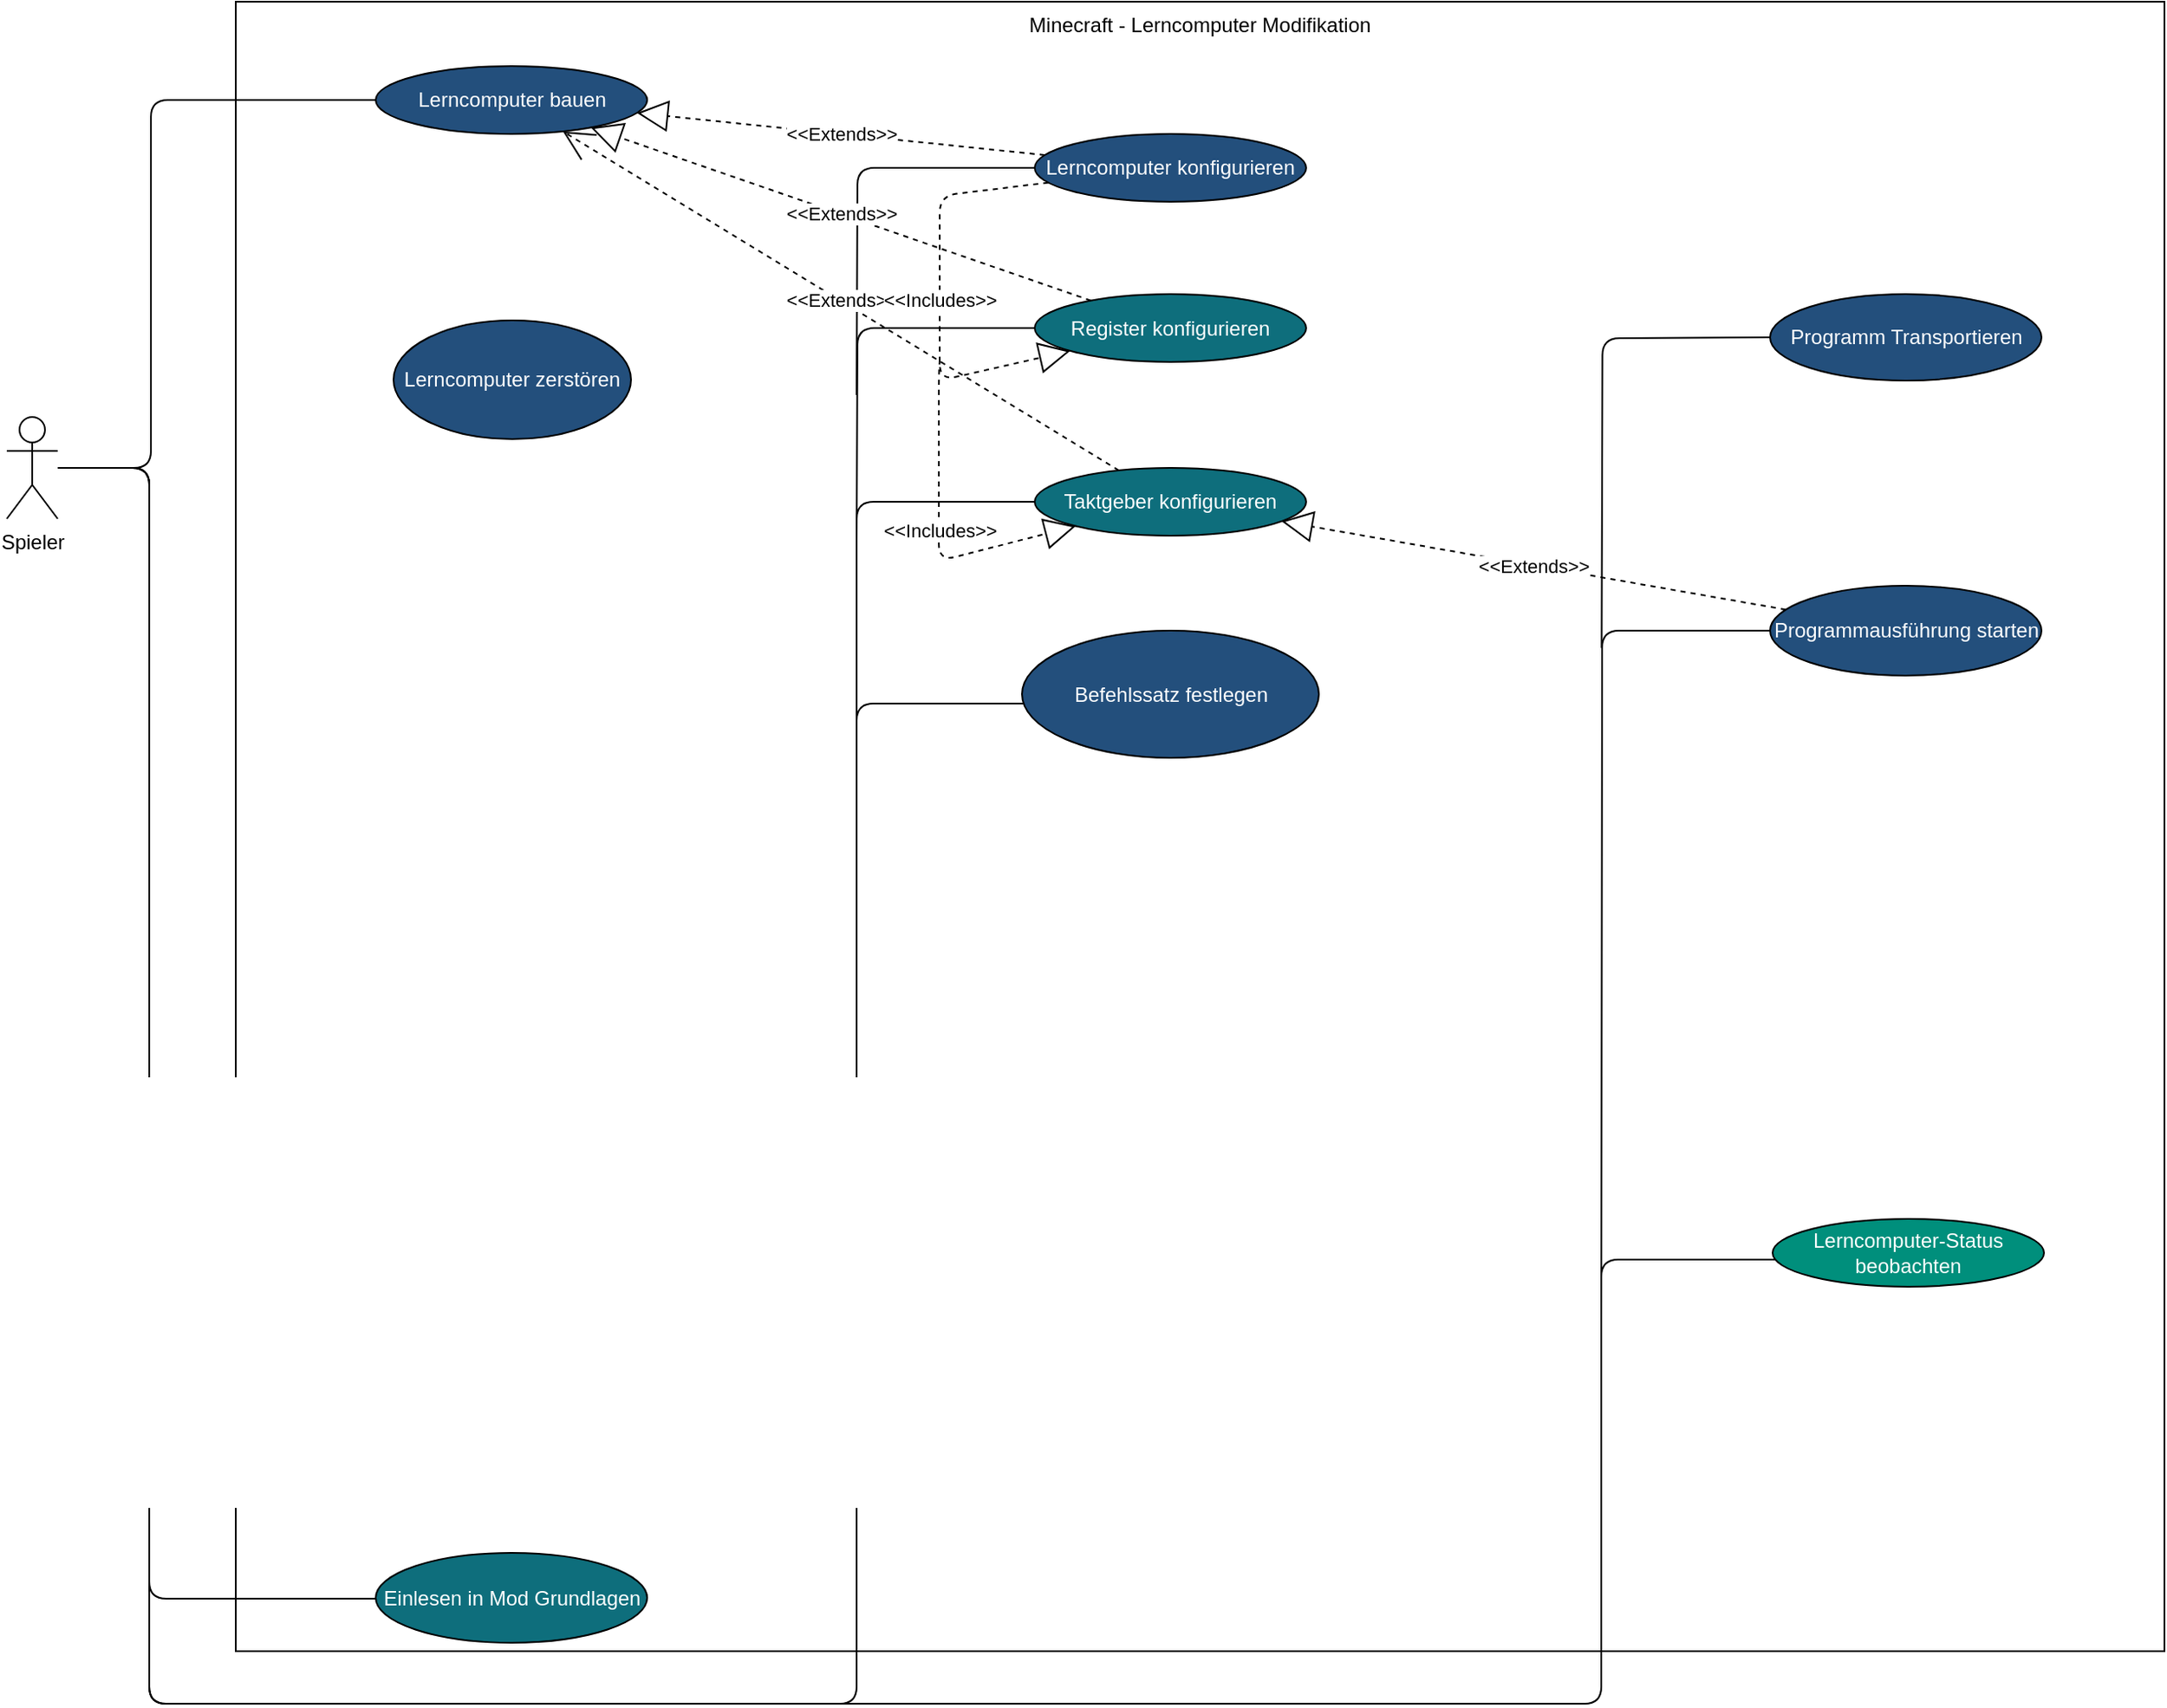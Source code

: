 <mxfile version="22.1.4" type="github">
  <diagram name="Seite-1" id="NroZgfhaD9NyDU4y-3oI">
    <mxGraphModel dx="961" dy="516" grid="1" gridSize="10" guides="1" tooltips="1" connect="1" arrows="1" fold="1" page="1" pageScale="1" pageWidth="827" pageHeight="1169" math="0" shadow="0">
      <root>
        <mxCell id="0" />
        <mxCell id="1" parent="0" />
        <mxCell id="Xgd_PEKhiGCFAb-JLPNT-1" value="Minecraft - Lerncomputer Modifikation" style="whiteSpace=wrap;html=1;fillColor=none;verticalAlign=top;" parent="1" vertex="1">
          <mxGeometry x="255" y="122" width="1137" height="973" as="geometry" />
        </mxCell>
        <mxCell id="Xgd_PEKhiGCFAb-JLPNT-2" value="Lerncomputer bauen" style="ellipse;whiteSpace=wrap;html=1;fillColor=#234F7C;fontColor=#FFFFFF;" parent="1" vertex="1">
          <mxGeometry x="337.5" y="160" width="160" height="40" as="geometry" />
        </mxCell>
        <mxCell id="Xgd_PEKhiGCFAb-JLPNT-3" style="edgeStyle=orthogonalEdgeStyle;orthogonalLoop=1;jettySize=auto;html=1;endArrow=none;endFill=0;rounded=1;" parent="1" source="Xgd_PEKhiGCFAb-JLPNT-14" target="Xgd_PEKhiGCFAb-JLPNT-2" edge="1">
          <mxGeometry relative="1" as="geometry">
            <Array as="points">
              <mxPoint x="205" y="397" />
              <mxPoint x="205" y="180" />
            </Array>
          </mxGeometry>
        </mxCell>
        <mxCell id="Xgd_PEKhiGCFAb-JLPNT-12" style="edgeStyle=orthogonalEdgeStyle;rounded=1;orthogonalLoop=1;jettySize=auto;html=1;endArrow=none;endFill=0;" parent="1" source="Xgd_PEKhiGCFAb-JLPNT-14" target="Xgd_PEKhiGCFAb-JLPNT-41" edge="1">
          <mxGeometry relative="1" as="geometry">
            <Array as="points">
              <mxPoint x="204" y="397" />
              <mxPoint x="204" y="1064" />
            </Array>
          </mxGeometry>
        </mxCell>
        <mxCell id="Xgd_PEKhiGCFAb-JLPNT-13" style="edgeStyle=orthogonalEdgeStyle;rounded=1;orthogonalLoop=1;jettySize=auto;html=1;endArrow=none;endFill=0;" parent="1" source="Xgd_PEKhiGCFAb-JLPNT-14" target="Xgd_PEKhiGCFAb-JLPNT-37" edge="1">
          <mxGeometry relative="1" as="geometry">
            <Array as="points">
              <mxPoint x="204" y="397" />
              <mxPoint x="204" y="1126" />
              <mxPoint x="1060" y="1126" />
              <mxPoint x="1060" y="864" />
            </Array>
            <mxPoint x="1159.525" y="864.0" as="targetPoint" />
          </mxGeometry>
        </mxCell>
        <mxCell id="Xgd_PEKhiGCFAb-JLPNT-14" value="Spieler" style="shape=umlActor;verticalLabelPosition=bottom;labelBackgroundColor=#ffffff;verticalAlign=top;html=1;fillColor=none;" parent="1" vertex="1">
          <mxGeometry x="120" y="367" width="30" height="60" as="geometry" />
        </mxCell>
        <mxCell id="Xgd_PEKhiGCFAb-JLPNT-23" style="edgeStyle=orthogonalEdgeStyle;rounded=1;orthogonalLoop=1;jettySize=auto;html=1;endArrow=none;endFill=0;" parent="1" source="Xgd_PEKhiGCFAb-JLPNT-24" edge="1">
          <mxGeometry relative="1" as="geometry">
            <mxPoint x="621" y="354" as="targetPoint" />
          </mxGeometry>
        </mxCell>
        <mxCell id="Xgd_PEKhiGCFAb-JLPNT-24" value="Lerncomputer konfigurieren" style="ellipse;whiteSpace=wrap;html=1;fillColor=#234f7c;fontColor=#FFFFFF;" parent="1" vertex="1">
          <mxGeometry x="726" y="200" width="160" height="40" as="geometry" />
        </mxCell>
        <mxCell id="Xgd_PEKhiGCFAb-JLPNT-27" value="Befehlssatz festlegen" style="ellipse;whiteSpace=wrap;html=1;fillColor=#234f7c;fontColor=#FFFFFF;" parent="1" vertex="1">
          <mxGeometry x="718.5" y="493" width="175" height="75" as="geometry" />
        </mxCell>
        <mxCell id="Xgd_PEKhiGCFAb-JLPNT-28" style="edgeStyle=orthogonalEdgeStyle;rounded=1;orthogonalLoop=1;jettySize=auto;html=1;endArrow=none;endFill=0;" parent="1" source="Xgd_PEKhiGCFAb-JLPNT-29" edge="1">
          <mxGeometry relative="1" as="geometry">
            <mxPoint x="621" y="591" as="targetPoint" />
            <Array as="points">
              <mxPoint x="621" y="417" />
            </Array>
          </mxGeometry>
        </mxCell>
        <mxCell id="Xgd_PEKhiGCFAb-JLPNT-29" value="Taktgeber konfigurieren" style="ellipse;whiteSpace=wrap;html=1;fillColor=#0e6e7c;fontColor=#FFFFFF;" parent="1" vertex="1">
          <mxGeometry x="726" y="397" width="160" height="40" as="geometry" />
        </mxCell>
        <mxCell id="Xgd_PEKhiGCFAb-JLPNT-30" style="edgeStyle=orthogonalEdgeStyle;rounded=1;orthogonalLoop=1;jettySize=auto;html=1;endArrow=none;endFill=0;" parent="1" source="Xgd_PEKhiGCFAb-JLPNT-31" edge="1">
          <mxGeometry relative="1" as="geometry">
            <mxPoint x="621" y="441" as="targetPoint" />
          </mxGeometry>
        </mxCell>
        <mxCell id="Xgd_PEKhiGCFAb-JLPNT-31" value="Register konfigurieren" style="ellipse;whiteSpace=wrap;html=1;fillColor=#0e6e7c;fontColor=#FFFFFF;" parent="1" vertex="1">
          <mxGeometry x="726" y="294.5" width="160" height="40" as="geometry" />
        </mxCell>
        <mxCell id="Xgd_PEKhiGCFAb-JLPNT-34" style="edgeStyle=orthogonalEdgeStyle;rounded=1;orthogonalLoop=1;jettySize=auto;html=1;endArrow=none;endFill=0;" parent="1" edge="1">
          <mxGeometry relative="1" as="geometry">
            <mxPoint x="1060.2" y="503.2" as="targetPoint" />
            <mxPoint x="1159.5" y="319.951" as="sourcePoint" />
          </mxGeometry>
        </mxCell>
        <mxCell id="Xgd_PEKhiGCFAb-JLPNT-35" value="Programm Transportieren" style="ellipse;whiteSpace=wrap;html=1;fillColor=#234f7c;fontColor=#FFFFFF;" parent="1" vertex="1">
          <mxGeometry x="1159.5" y="294.5" width="160" height="51" as="geometry" />
        </mxCell>
        <mxCell id="Xgd_PEKhiGCFAb-JLPNT-37" value="Lerncomputer-Status beobachten" style="ellipse;whiteSpace=wrap;html=1;fillColor=#008f7c;fontColor=#FFFFFF;" parent="1" vertex="1">
          <mxGeometry x="1161" y="840" width="160" height="40" as="geometry" />
        </mxCell>
        <mxCell id="Xgd_PEKhiGCFAb-JLPNT-39" style="edgeStyle=orthogonalEdgeStyle;rounded=1;orthogonalLoop=1;jettySize=auto;html=1;endArrow=none;endFill=0;" parent="1" source="Xgd_PEKhiGCFAb-JLPNT-40" edge="1">
          <mxGeometry relative="1" as="geometry">
            <mxPoint x="1060" y="900" as="targetPoint" />
          </mxGeometry>
        </mxCell>
        <mxCell id="Xgd_PEKhiGCFAb-JLPNT-40" value="Programmausführung starten" style="ellipse;whiteSpace=wrap;html=1;fillColor=#234f7c;fontColor=#FFFFFF;" parent="1" vertex="1">
          <mxGeometry x="1159.5" y="466.5" width="160" height="53" as="geometry" />
        </mxCell>
        <mxCell id="Xgd_PEKhiGCFAb-JLPNT-41" value="Einlesen in Mod Grundlagen" style="ellipse;whiteSpace=wrap;html=1;fillColor=#0e6e7c;fontColor=#FFFFFF;" parent="1" vertex="1">
          <mxGeometry x="337.5" y="1037" width="160" height="53" as="geometry" />
        </mxCell>
        <mxCell id="Xgd_PEKhiGCFAb-JLPNT-42" style="edgeStyle=orthogonalEdgeStyle;rounded=1;orthogonalLoop=1;jettySize=auto;html=1;endArrow=none;endFill=0;" parent="1" source="Xgd_PEKhiGCFAb-JLPNT-14" target="Xgd_PEKhiGCFAb-JLPNT-27" edge="1">
          <mxGeometry relative="1" as="geometry">
            <mxPoint x="160" y="407" as="sourcePoint" />
            <mxPoint x="347.524" y="1074.143" as="targetPoint" />
            <Array as="points">
              <mxPoint x="204" y="397" />
              <mxPoint x="204" y="1126" />
              <mxPoint x="621" y="1126" />
              <mxPoint x="621" y="536" />
            </Array>
          </mxGeometry>
        </mxCell>
        <mxCell id="Xgd_PEKhiGCFAb-JLPNT-43" value="&amp;lt;&amp;lt;Extends&lt;span style=&quot;color: rgb(0 , 0 , 0)&quot;&gt;&amp;gt;&amp;gt;&lt;/span&gt;" style="endArrow=block;endSize=16;endFill=0;html=1;dashed=1;" parent="1" source="Xgd_PEKhiGCFAb-JLPNT-31" target="Xgd_PEKhiGCFAb-JLPNT-2" edge="1">
          <mxGeometry width="160" relative="1" as="geometry">
            <mxPoint x="146.5" y="1170" as="sourcePoint" />
            <mxPoint x="459.413" y="455.965" as="targetPoint" />
          </mxGeometry>
        </mxCell>
        <mxCell id="Xgd_PEKhiGCFAb-JLPNT-44" value="&amp;lt;&amp;lt;Extends&lt;span style=&quot;color: rgb(0 , 0 , 0)&quot;&gt;&amp;gt;&amp;gt;&lt;/span&gt;" style="endArrow=open;endSize=16;endFill=0;html=1;dashed=1;" parent="1" source="Xgd_PEKhiGCFAb-JLPNT-29" target="Xgd_PEKhiGCFAb-JLPNT-2" edge="1">
          <mxGeometry width="160" relative="1" as="geometry">
            <mxPoint x="146.5" y="1170" as="sourcePoint" />
            <mxPoint x="446.917" y="644.401" as="targetPoint" />
          </mxGeometry>
        </mxCell>
        <mxCell id="Xgd_PEKhiGCFAb-JLPNT-45" value="&amp;lt;&amp;lt;Extends&lt;span style=&quot;color: rgb(0 , 0 , 0)&quot;&gt;&amp;gt;&amp;gt;&lt;/span&gt;" style="endArrow=block;endSize=16;endFill=0;html=1;dashed=1;" parent="1" source="Xgd_PEKhiGCFAb-JLPNT-24" target="Xgd_PEKhiGCFAb-JLPNT-2" edge="1">
          <mxGeometry width="160" relative="1" as="geometry">
            <mxPoint x="146.5" y="1170" as="sourcePoint" />
            <mxPoint x="306.5" y="1170" as="targetPoint" />
          </mxGeometry>
        </mxCell>
        <mxCell id="Xgd_PEKhiGCFAb-JLPNT-54" value="&amp;lt;&amp;lt;Extends&lt;span style=&quot;color: rgb(0 , 0 , 0)&quot;&gt;&amp;gt;&amp;gt;&lt;/span&gt;" style="endArrow=block;endSize=16;endFill=0;html=1;dashed=1;" parent="1" source="Xgd_PEKhiGCFAb-JLPNT-40" target="Xgd_PEKhiGCFAb-JLPNT-29" edge="1">
          <mxGeometry width="160" relative="1" as="geometry">
            <mxPoint x="726" y="813" as="sourcePoint" />
            <mxPoint x="886" y="813" as="targetPoint" />
          </mxGeometry>
        </mxCell>
        <mxCell id="Xgd_PEKhiGCFAb-JLPNT-56" value="&amp;lt;&amp;lt;Includes&amp;gt;&amp;gt;" style="endArrow=block;endSize=16;endFill=0;html=1;dashed=1;" parent="1" source="Xgd_PEKhiGCFAb-JLPNT-24" target="Xgd_PEKhiGCFAb-JLPNT-31" edge="1">
          <mxGeometry width="160" relative="1" as="geometry">
            <mxPoint x="727.015" y="227.837" as="sourcePoint" />
            <mxPoint x="740.509" y="326.526" as="targetPoint" />
            <Array as="points">
              <mxPoint x="670" y="236.5" />
              <mxPoint x="670" y="345.5" />
            </Array>
          </mxGeometry>
        </mxCell>
        <mxCell id="Xgd_PEKhiGCFAb-JLPNT-57" value="&amp;lt;&amp;lt;Includes&amp;gt;&amp;gt;" style="endArrow=block;endSize=16;endFill=0;html=1;dashed=1;" parent="1" target="Xgd_PEKhiGCFAb-JLPNT-29" edge="1">
          <mxGeometry width="160" relative="1" as="geometry">
            <mxPoint x="670" y="333" as="sourcePoint" />
            <mxPoint x="750.861" y="431.249" as="targetPoint" />
            <Array as="points">
              <mxPoint x="669.5" y="343" />
              <mxPoint x="669.5" y="452" />
            </Array>
          </mxGeometry>
        </mxCell>
        <mxCell id="Xgd_PEKhiGCFAb-JLPNT-59" value="Lerncomputer zerstören" style="ellipse;whiteSpace=wrap;html=1;fillColor=#234F7C;fontColor=#FFFFFF;" parent="1" vertex="1">
          <mxGeometry x="348" y="310" width="140" height="70" as="geometry" />
        </mxCell>
      </root>
    </mxGraphModel>
  </diagram>
</mxfile>
